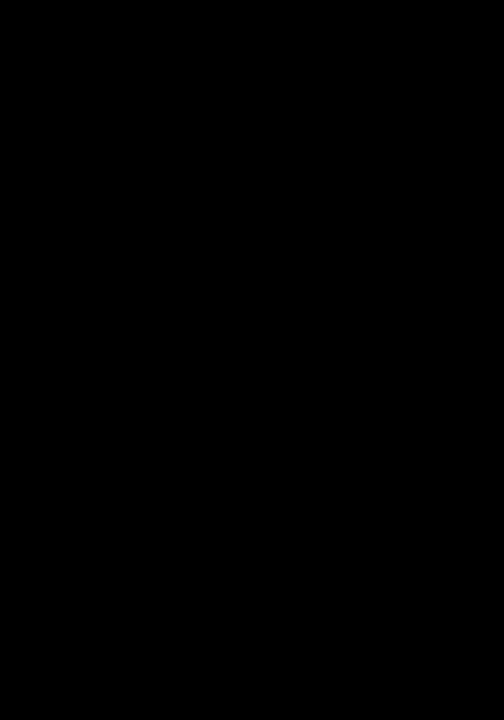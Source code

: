 #set datafile separator ",";

set terminal postscript "Helvetica" 20
set terminal postscript color
set terminal postscript eps enhanced
set output '1node_both.eps'

#set xrange [0:0.8]
set yrange [0:0.9]

#set logscale y
set xlabel "Sleep time (s)"
set ylabel "Wait time (s)"

set key left

plot "data" u 1:2 title col with linespoints lt -1,\
"" u 1:3 title col with linespoints lt -1,\
"" u 1:4 title col with linespoints lt -1,\
"" u 1:5 title col with linespoints lt -1,\
(x+0.01)/2.0 title "model (simulation)" lt -1,\
(x+0.3)/2.0 title "model (prototype)" lt -1
